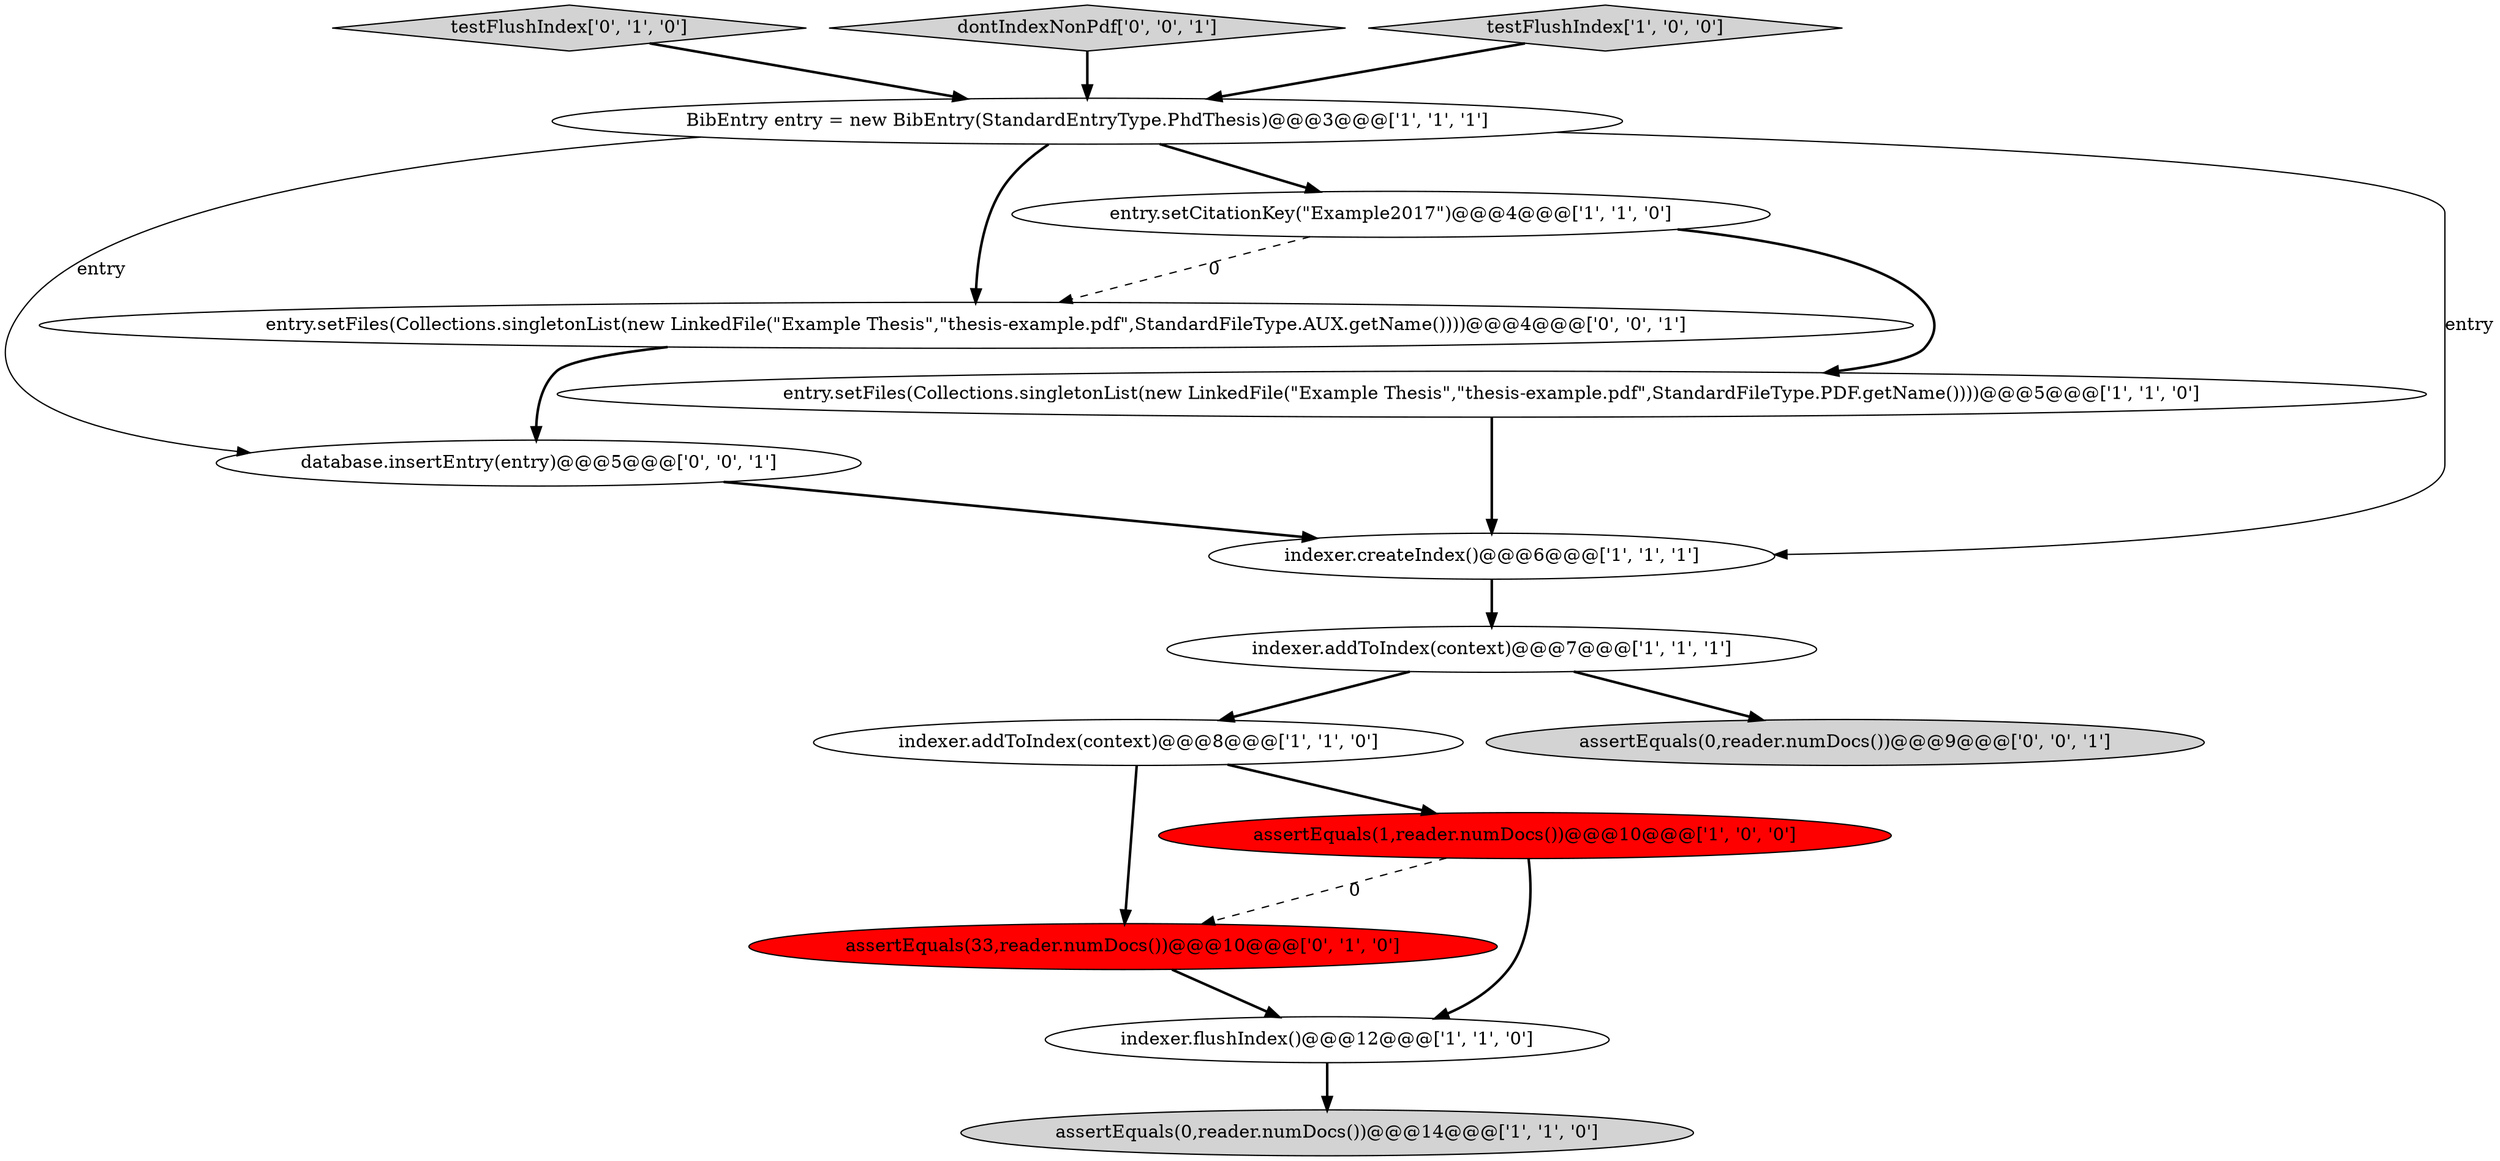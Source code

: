 digraph {
5 [style = filled, label = "indexer.addToIndex(context)@@@8@@@['1', '1', '0']", fillcolor = white, shape = ellipse image = "AAA0AAABBB1BBB"];
11 [style = filled, label = "assertEquals(33,reader.numDocs())@@@10@@@['0', '1', '0']", fillcolor = red, shape = ellipse image = "AAA1AAABBB2BBB"];
14 [style = filled, label = "assertEquals(0,reader.numDocs())@@@9@@@['0', '0', '1']", fillcolor = lightgray, shape = ellipse image = "AAA0AAABBB3BBB"];
3 [style = filled, label = "indexer.flushIndex()@@@12@@@['1', '1', '0']", fillcolor = white, shape = ellipse image = "AAA0AAABBB1BBB"];
6 [style = filled, label = "assertEquals(0,reader.numDocs())@@@14@@@['1', '1', '0']", fillcolor = lightgray, shape = ellipse image = "AAA0AAABBB1BBB"];
2 [style = filled, label = "assertEquals(1,reader.numDocs())@@@10@@@['1', '0', '0']", fillcolor = red, shape = ellipse image = "AAA1AAABBB1BBB"];
12 [style = filled, label = "database.insertEntry(entry)@@@5@@@['0', '0', '1']", fillcolor = white, shape = ellipse image = "AAA0AAABBB3BBB"];
13 [style = filled, label = "entry.setFiles(Collections.singletonList(new LinkedFile(\"Example Thesis\",\"thesis-example.pdf\",StandardFileType.AUX.getName())))@@@4@@@['0', '0', '1']", fillcolor = white, shape = ellipse image = "AAA0AAABBB3BBB"];
10 [style = filled, label = "testFlushIndex['0', '1', '0']", fillcolor = lightgray, shape = diamond image = "AAA0AAABBB2BBB"];
4 [style = filled, label = "BibEntry entry = new BibEntry(StandardEntryType.PhdThesis)@@@3@@@['1', '1', '1']", fillcolor = white, shape = ellipse image = "AAA0AAABBB1BBB"];
1 [style = filled, label = "indexer.addToIndex(context)@@@7@@@['1', '1', '1']", fillcolor = white, shape = ellipse image = "AAA0AAABBB1BBB"];
7 [style = filled, label = "entry.setCitationKey(\"Example2017\")@@@4@@@['1', '1', '0']", fillcolor = white, shape = ellipse image = "AAA0AAABBB1BBB"];
8 [style = filled, label = "entry.setFiles(Collections.singletonList(new LinkedFile(\"Example Thesis\",\"thesis-example.pdf\",StandardFileType.PDF.getName())))@@@5@@@['1', '1', '0']", fillcolor = white, shape = ellipse image = "AAA0AAABBB1BBB"];
15 [style = filled, label = "dontIndexNonPdf['0', '0', '1']", fillcolor = lightgray, shape = diamond image = "AAA0AAABBB3BBB"];
9 [style = filled, label = "testFlushIndex['1', '0', '0']", fillcolor = lightgray, shape = diamond image = "AAA0AAABBB1BBB"];
0 [style = filled, label = "indexer.createIndex()@@@6@@@['1', '1', '1']", fillcolor = white, shape = ellipse image = "AAA0AAABBB1BBB"];
1->5 [style = bold, label=""];
4->12 [style = solid, label="entry"];
9->4 [style = bold, label=""];
2->3 [style = bold, label=""];
4->0 [style = solid, label="entry"];
4->13 [style = bold, label=""];
3->6 [style = bold, label=""];
7->8 [style = bold, label=""];
12->0 [style = bold, label=""];
4->7 [style = bold, label=""];
8->0 [style = bold, label=""];
5->2 [style = bold, label=""];
13->12 [style = bold, label=""];
11->3 [style = bold, label=""];
0->1 [style = bold, label=""];
15->4 [style = bold, label=""];
7->13 [style = dashed, label="0"];
10->4 [style = bold, label=""];
2->11 [style = dashed, label="0"];
1->14 [style = bold, label=""];
5->11 [style = bold, label=""];
}
